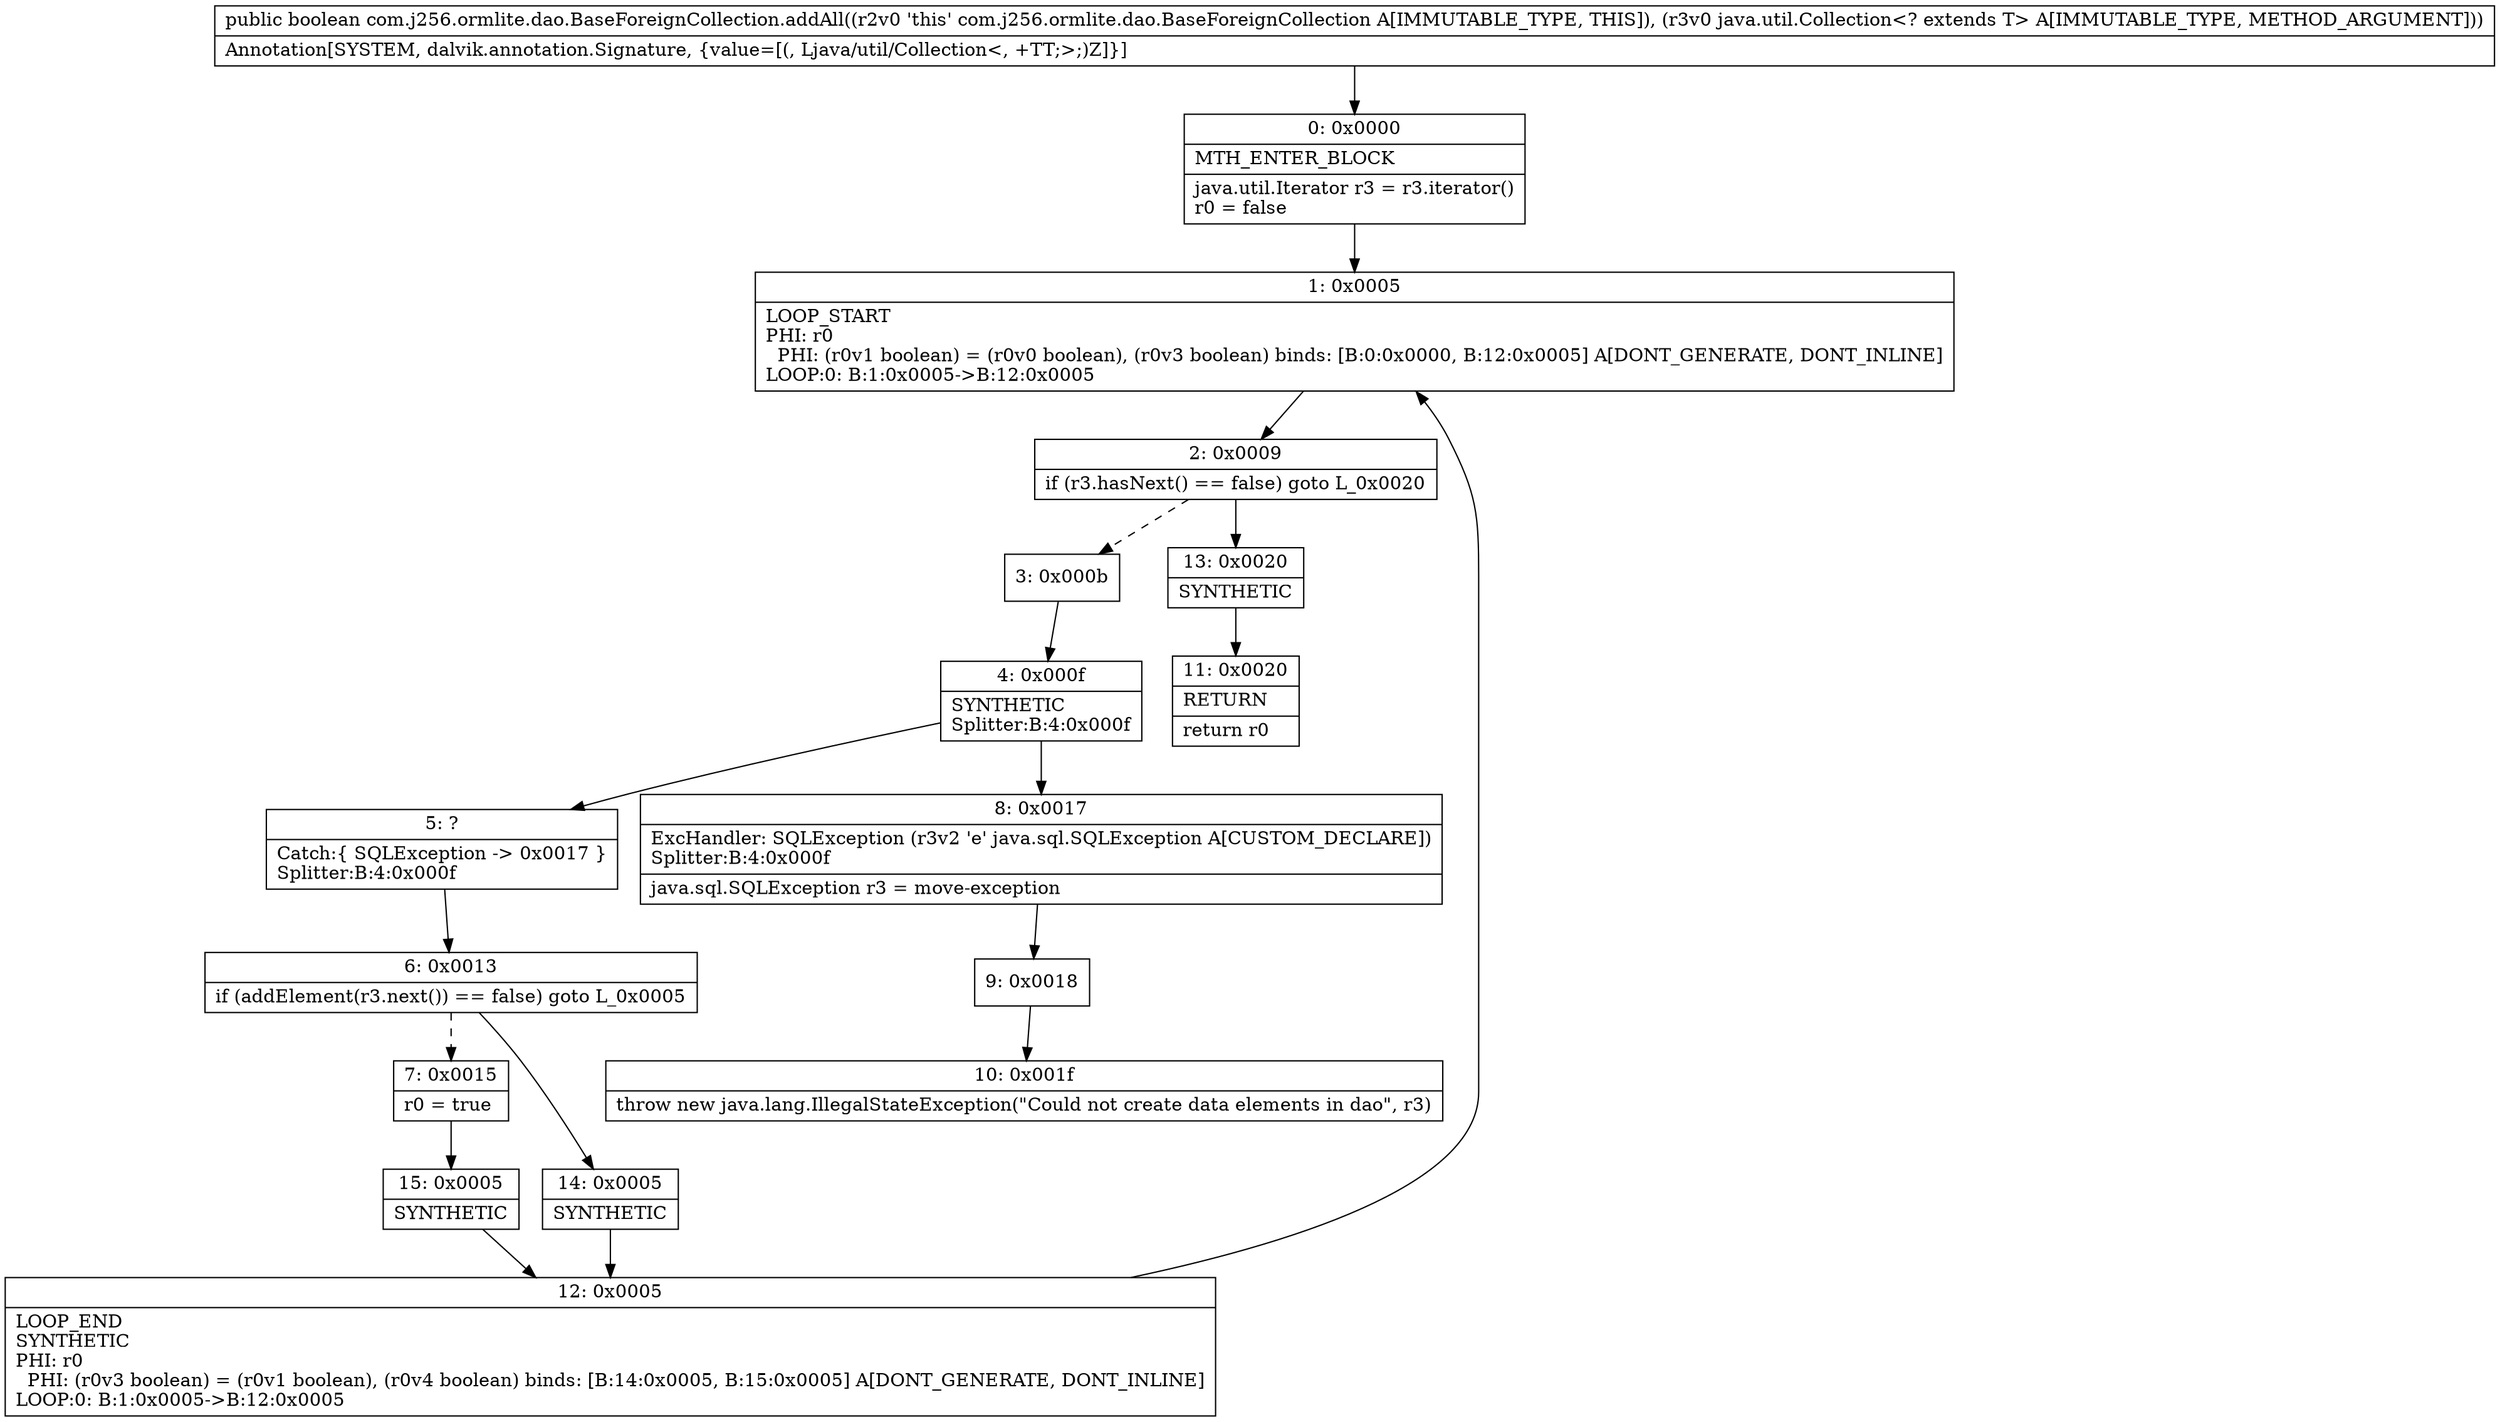 digraph "CFG forcom.j256.ormlite.dao.BaseForeignCollection.addAll(Ljava\/util\/Collection;)Z" {
Node_0 [shape=record,label="{0\:\ 0x0000|MTH_ENTER_BLOCK\l|java.util.Iterator r3 = r3.iterator()\lr0 = false\l}"];
Node_1 [shape=record,label="{1\:\ 0x0005|LOOP_START\lPHI: r0 \l  PHI: (r0v1 boolean) = (r0v0 boolean), (r0v3 boolean) binds: [B:0:0x0000, B:12:0x0005] A[DONT_GENERATE, DONT_INLINE]\lLOOP:0: B:1:0x0005\-\>B:12:0x0005\l}"];
Node_2 [shape=record,label="{2\:\ 0x0009|if (r3.hasNext() == false) goto L_0x0020\l}"];
Node_3 [shape=record,label="{3\:\ 0x000b}"];
Node_4 [shape=record,label="{4\:\ 0x000f|SYNTHETIC\lSplitter:B:4:0x000f\l}"];
Node_5 [shape=record,label="{5\:\ ?|Catch:\{ SQLException \-\> 0x0017 \}\lSplitter:B:4:0x000f\l}"];
Node_6 [shape=record,label="{6\:\ 0x0013|if (addElement(r3.next()) == false) goto L_0x0005\l}"];
Node_7 [shape=record,label="{7\:\ 0x0015|r0 = true\l}"];
Node_8 [shape=record,label="{8\:\ 0x0017|ExcHandler: SQLException (r3v2 'e' java.sql.SQLException A[CUSTOM_DECLARE])\lSplitter:B:4:0x000f\l|java.sql.SQLException r3 = move\-exception\l}"];
Node_9 [shape=record,label="{9\:\ 0x0018}"];
Node_10 [shape=record,label="{10\:\ 0x001f|throw new java.lang.IllegalStateException(\"Could not create data elements in dao\", r3)\l}"];
Node_11 [shape=record,label="{11\:\ 0x0020|RETURN\l|return r0\l}"];
Node_12 [shape=record,label="{12\:\ 0x0005|LOOP_END\lSYNTHETIC\lPHI: r0 \l  PHI: (r0v3 boolean) = (r0v1 boolean), (r0v4 boolean) binds: [B:14:0x0005, B:15:0x0005] A[DONT_GENERATE, DONT_INLINE]\lLOOP:0: B:1:0x0005\-\>B:12:0x0005\l}"];
Node_13 [shape=record,label="{13\:\ 0x0020|SYNTHETIC\l}"];
Node_14 [shape=record,label="{14\:\ 0x0005|SYNTHETIC\l}"];
Node_15 [shape=record,label="{15\:\ 0x0005|SYNTHETIC\l}"];
MethodNode[shape=record,label="{public boolean com.j256.ormlite.dao.BaseForeignCollection.addAll((r2v0 'this' com.j256.ormlite.dao.BaseForeignCollection A[IMMUTABLE_TYPE, THIS]), (r3v0 java.util.Collection\<? extends T\> A[IMMUTABLE_TYPE, METHOD_ARGUMENT]))  | Annotation[SYSTEM, dalvik.annotation.Signature, \{value=[(, Ljava\/util\/Collection\<, +TT;\>;)Z]\}]\l}"];
MethodNode -> Node_0;
Node_0 -> Node_1;
Node_1 -> Node_2;
Node_2 -> Node_3[style=dashed];
Node_2 -> Node_13;
Node_3 -> Node_4;
Node_4 -> Node_5;
Node_4 -> Node_8;
Node_5 -> Node_6;
Node_6 -> Node_7[style=dashed];
Node_6 -> Node_14;
Node_7 -> Node_15;
Node_8 -> Node_9;
Node_9 -> Node_10;
Node_12 -> Node_1;
Node_13 -> Node_11;
Node_14 -> Node_12;
Node_15 -> Node_12;
}


